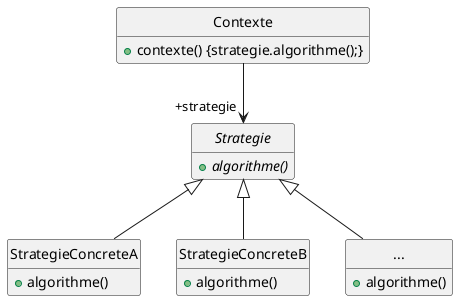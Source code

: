 @startuml

'-----------------------------------
' UML patterns illustrated
' JMB 2014
'-----------------------------------

hide circle
hide empty members
hide empty methods

class Contexte {
+contexte() {strategie.algorithme();}
}

abstract class Strategie {
{abstract} +algorithme()
}

class StrategieConcreteA {
+algorithme()
}

class StrategieConcreteB {
+algorithme()
}

class C as "..." {
+algorithme()
}

Strategie <|-- StrategieConcreteA
Strategie <|-- StrategieConcreteB
Strategie <|-- C

Contexte --> "+strategie" Strategie

@enduml
